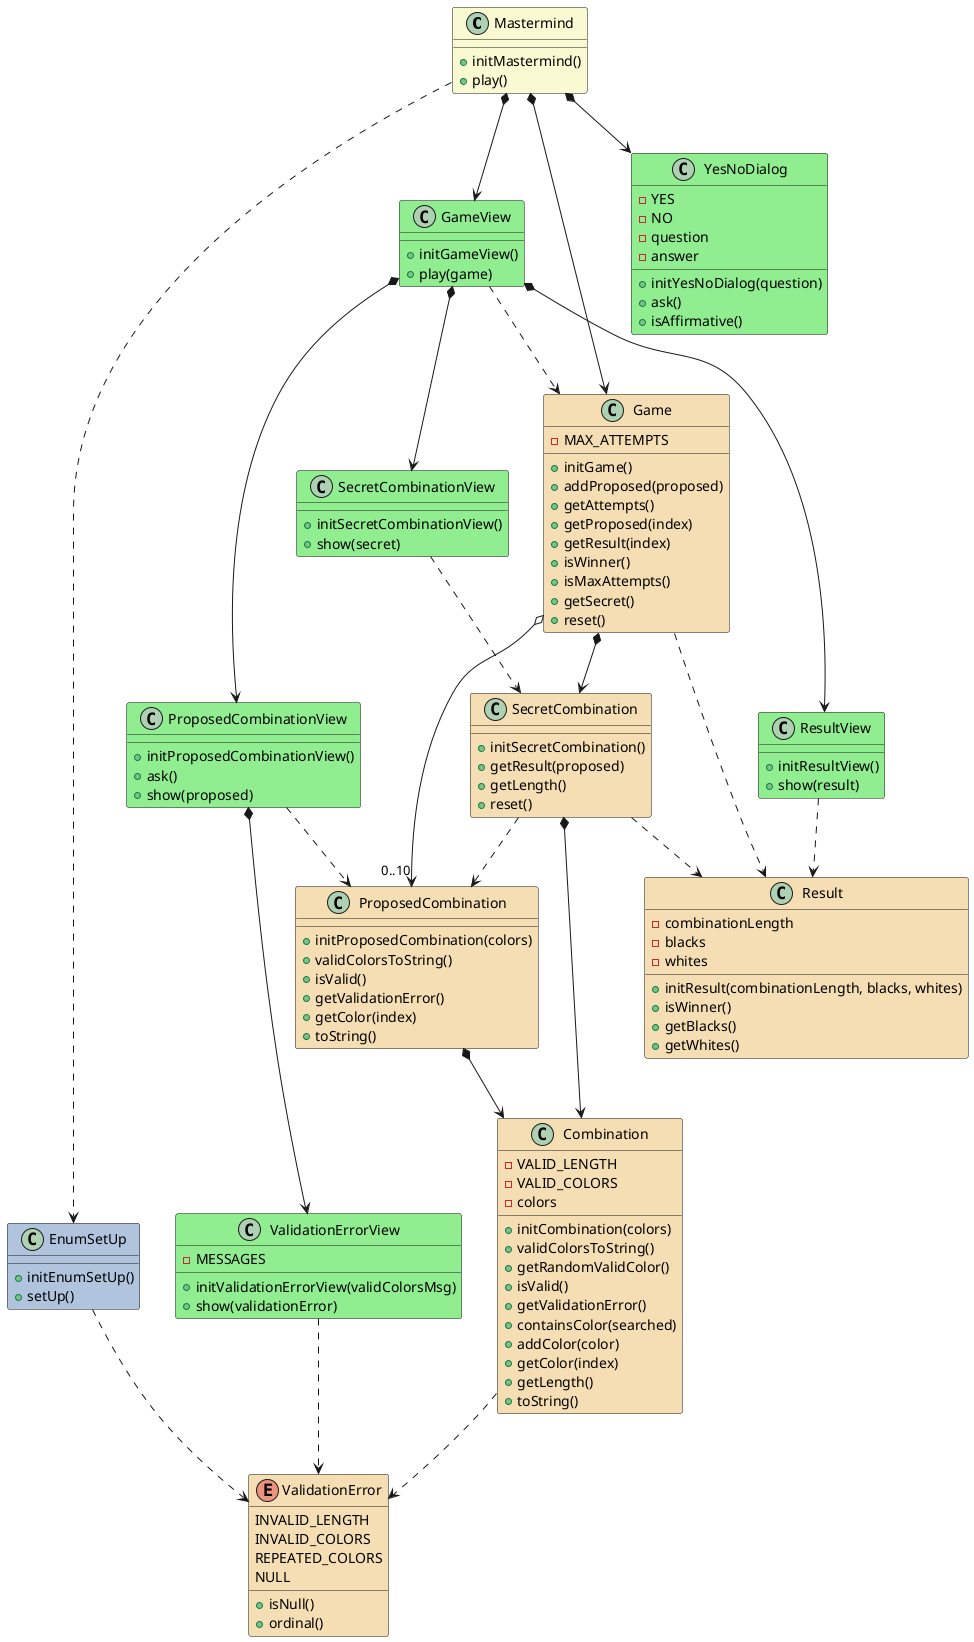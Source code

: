 @startuml analysis

class Mastermind #LightGoldenRodYellow {  

    + initMastermind()
    + play()    
}
Mastermind *--> GameView
Mastermind *--> YesNoDialog
Mastermind *--> Game
Mastermind ..> EnumSetUp

class GameView #LightGreen {

    + initGameView()
    + play(game)
}
GameView *--> SecretCombinationView
GameView *--> ProposedCombinationView
GameView *--> ResultView
GameView ..> Game


class SecretCombinationView #LightGreen {
    
    + initSecretCombinationView()
    + show(secret)
}
SecretCombinationView ..> SecretCombination

class ProposedCombinationView #LightGreen {
    
    + initProposedCombinationView()
    + ask()
    + show(proposed)
}
ProposedCombinationView *--> ValidationErrorView
ProposedCombinationView ..> ProposedCombination

class ValidationErrorView #LightGreen {

    - MESSAGES
    
    + initValidationErrorView(validColorsMsg)
    + show(validationError)
}
ValidationErrorView ..> ValidationError

class ResultView #LightGreen {
    
    + initResultView()
    + show(result)
}
ResultView ..> Result

class Game #Wheat{
    - MAX_ATTEMPTS

    + initGame()
    + addProposed(proposed)
    + getAttempts()    
    + getProposed(index)
    + getResult(index)
    + isWinner()
    + isMaxAttempts()    
    + getSecret()    
    + reset()    
}
Game *--> SecretCombination
Game o--> "0..10" ProposedCombination
Game .down.> Result

class SecretCombination #Wheat{
    
    + initSecretCombination()    
    + getResult(proposed)
    + getLength()     
    + reset()

}
SecretCombination *-down-> Combination
SecretCombination .down.> ProposedCombination
SecretCombination .down.> Result

class Combination #Wheat{
    - VALID_LENGTH
    - VALID_COLORS    
    - colors

    + initCombination(colors)
    + validColorsToString()
    + getRandomValidColor()
    + isValid()    
    + getValidationError()
    + containsColor(searched)    
    + addColor(color)          
    + getColor(index)
    + getLength()      
    + toString()
}
Combination .down.> ValidationError

enum ValidationError #Wheat{    
    INVALID_LENGTH
    INVALID_COLORS
    REPEATED_COLORS
    NULL

    + isNull()
    + ordinal()
}

class ProposedCombination #Wheat{

    + initProposedCombination(colors)  
    + validColorsToString() 
    + isValid()         
    + getValidationError()
    + getColor(index)   
    + toString()   
}
ProposedCombination *-down-> Combination 

class Result #Wheat{
    - combinationLength
    - blacks
    - whites

    + initResult(combinationLength, blacks, whites)
    + isWinner()
    + getBlacks()    
    + getWhites()    
}

class YesNoDialog #LightGreen {
    - YES
    - NO
    - question
    - answer    

    + initYesNoDialog(question)
    + ask()
    + isAffirmative()
}

class EnumSetUp #LightSteelBlue {
    + initEnumSetUp()
    + setUp()
}
EnumSetUp ..> ValidationError

@enduml